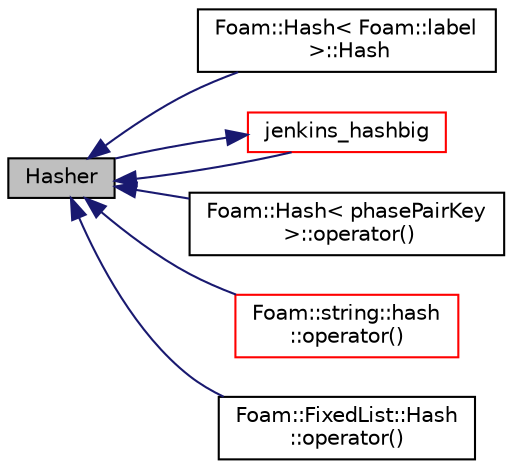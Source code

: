 digraph "Hasher"
{
  bgcolor="transparent";
  edge [fontname="Helvetica",fontsize="10",labelfontname="Helvetica",labelfontsize="10"];
  node [fontname="Helvetica",fontsize="10",shape=record];
  rankdir="LR";
  Node131357 [label="Hasher",height=0.2,width=0.4,color="black", fillcolor="grey75", style="filled", fontcolor="black"];
  Node131357 -> Node131358 [dir="back",color="midnightblue",fontsize="10",style="solid",fontname="Helvetica"];
  Node131358 [label="Foam::Hash\< Foam::label\l \>::Hash",height=0.2,width=0.4,color="black",URL="$a28865.html#a7d97a81e3e1f24c0b1785ac1c1d193e8"];
  Node131357 -> Node131359 [dir="back",color="midnightblue",fontsize="10",style="solid",fontname="Helvetica"];
  Node131359 [label="jenkins_hashbig",height=0.2,width=0.4,color="red",URL="$a13091.html#adafcb23666add1fdf42a20c4ccd1eeb5"];
  Node131359 -> Node131357 [dir="back",color="midnightblue",fontsize="10",style="solid",fontname="Helvetica"];
  Node131357 -> Node131361 [dir="back",color="midnightblue",fontsize="10",style="solid",fontname="Helvetica"];
  Node131361 [label="Foam::Hash\< phasePairKey\l \>::operator()",height=0.2,width=0.4,color="black",URL="$a28861.html#a2db58760a6a74a2a8c9fec064993c32d"];
  Node131357 -> Node131362 [dir="back",color="midnightblue",fontsize="10",style="solid",fontname="Helvetica"];
  Node131362 [label="Foam::string::hash\l::operator()",height=0.2,width=0.4,color="red",URL="$a29561.html#ad414db6b541a9c874c58e23aea12defa"];
  Node131357 -> Node131364 [dir="back",color="midnightblue",fontsize="10",style="solid",fontname="Helvetica"];
  Node131364 [label="Foam::FixedList::Hash\l::operator()",height=0.2,width=0.4,color="black",URL="$a27013.html#a461a911d3ff0f8f8cfb85f74be93f658"];
}
